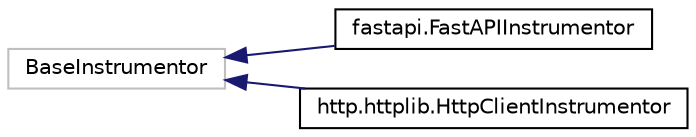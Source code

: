 digraph "Graphical Class Hierarchy"
{
 // LATEX_PDF_SIZE
  edge [fontname="Helvetica",fontsize="10",labelfontname="Helvetica",labelfontsize="10"];
  node [fontname="Helvetica",fontsize="10",shape=record];
  rankdir="LR";
  Node15543 [label="BaseInstrumentor",height=0.2,width=0.4,color="grey75", fillcolor="white", style="filled",tooltip=" "];
  Node15543 -> Node0 [dir="back",color="midnightblue",fontsize="10",style="solid",fontname="Helvetica"];
  Node0 [label="fastapi.FastAPIInstrumentor",height=0.2,width=0.4,color="black", fillcolor="white", style="filled",URL="$classfastapi_1_1FastAPIInstrumentor.html",tooltip=" "];
  Node15543 -> Node15545 [dir="back",color="midnightblue",fontsize="10",style="solid",fontname="Helvetica"];
  Node15545 [label="http.httplib.HttpClientInstrumentor",height=0.2,width=0.4,color="black", fillcolor="white", style="filled",URL="$classhttp_1_1httplib_1_1HttpClientInstrumentor.html",tooltip=" "];
}
